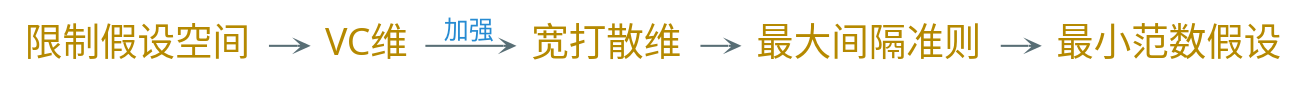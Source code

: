 digraph g {
    graph [nodesep=0.35, ranksep=0.25]
    rankdir=LR
    node [shape=plaintext fontname="EBG,fzlz" fontcolor="#b58900" fontsize=18]
    edge [arrowhead=vee color="#586e75" fontname="EBG,fzlz" fontcolor="#268bd2" fontsize=12 arrowsize=0.5]
    bgcolor="transparent"

    限制假设空间 -> VC维
    VC维 -> 宽打散维 [label="加强"]
    宽打散维 -> 最大间隔准则 -> 最小范数假设
}